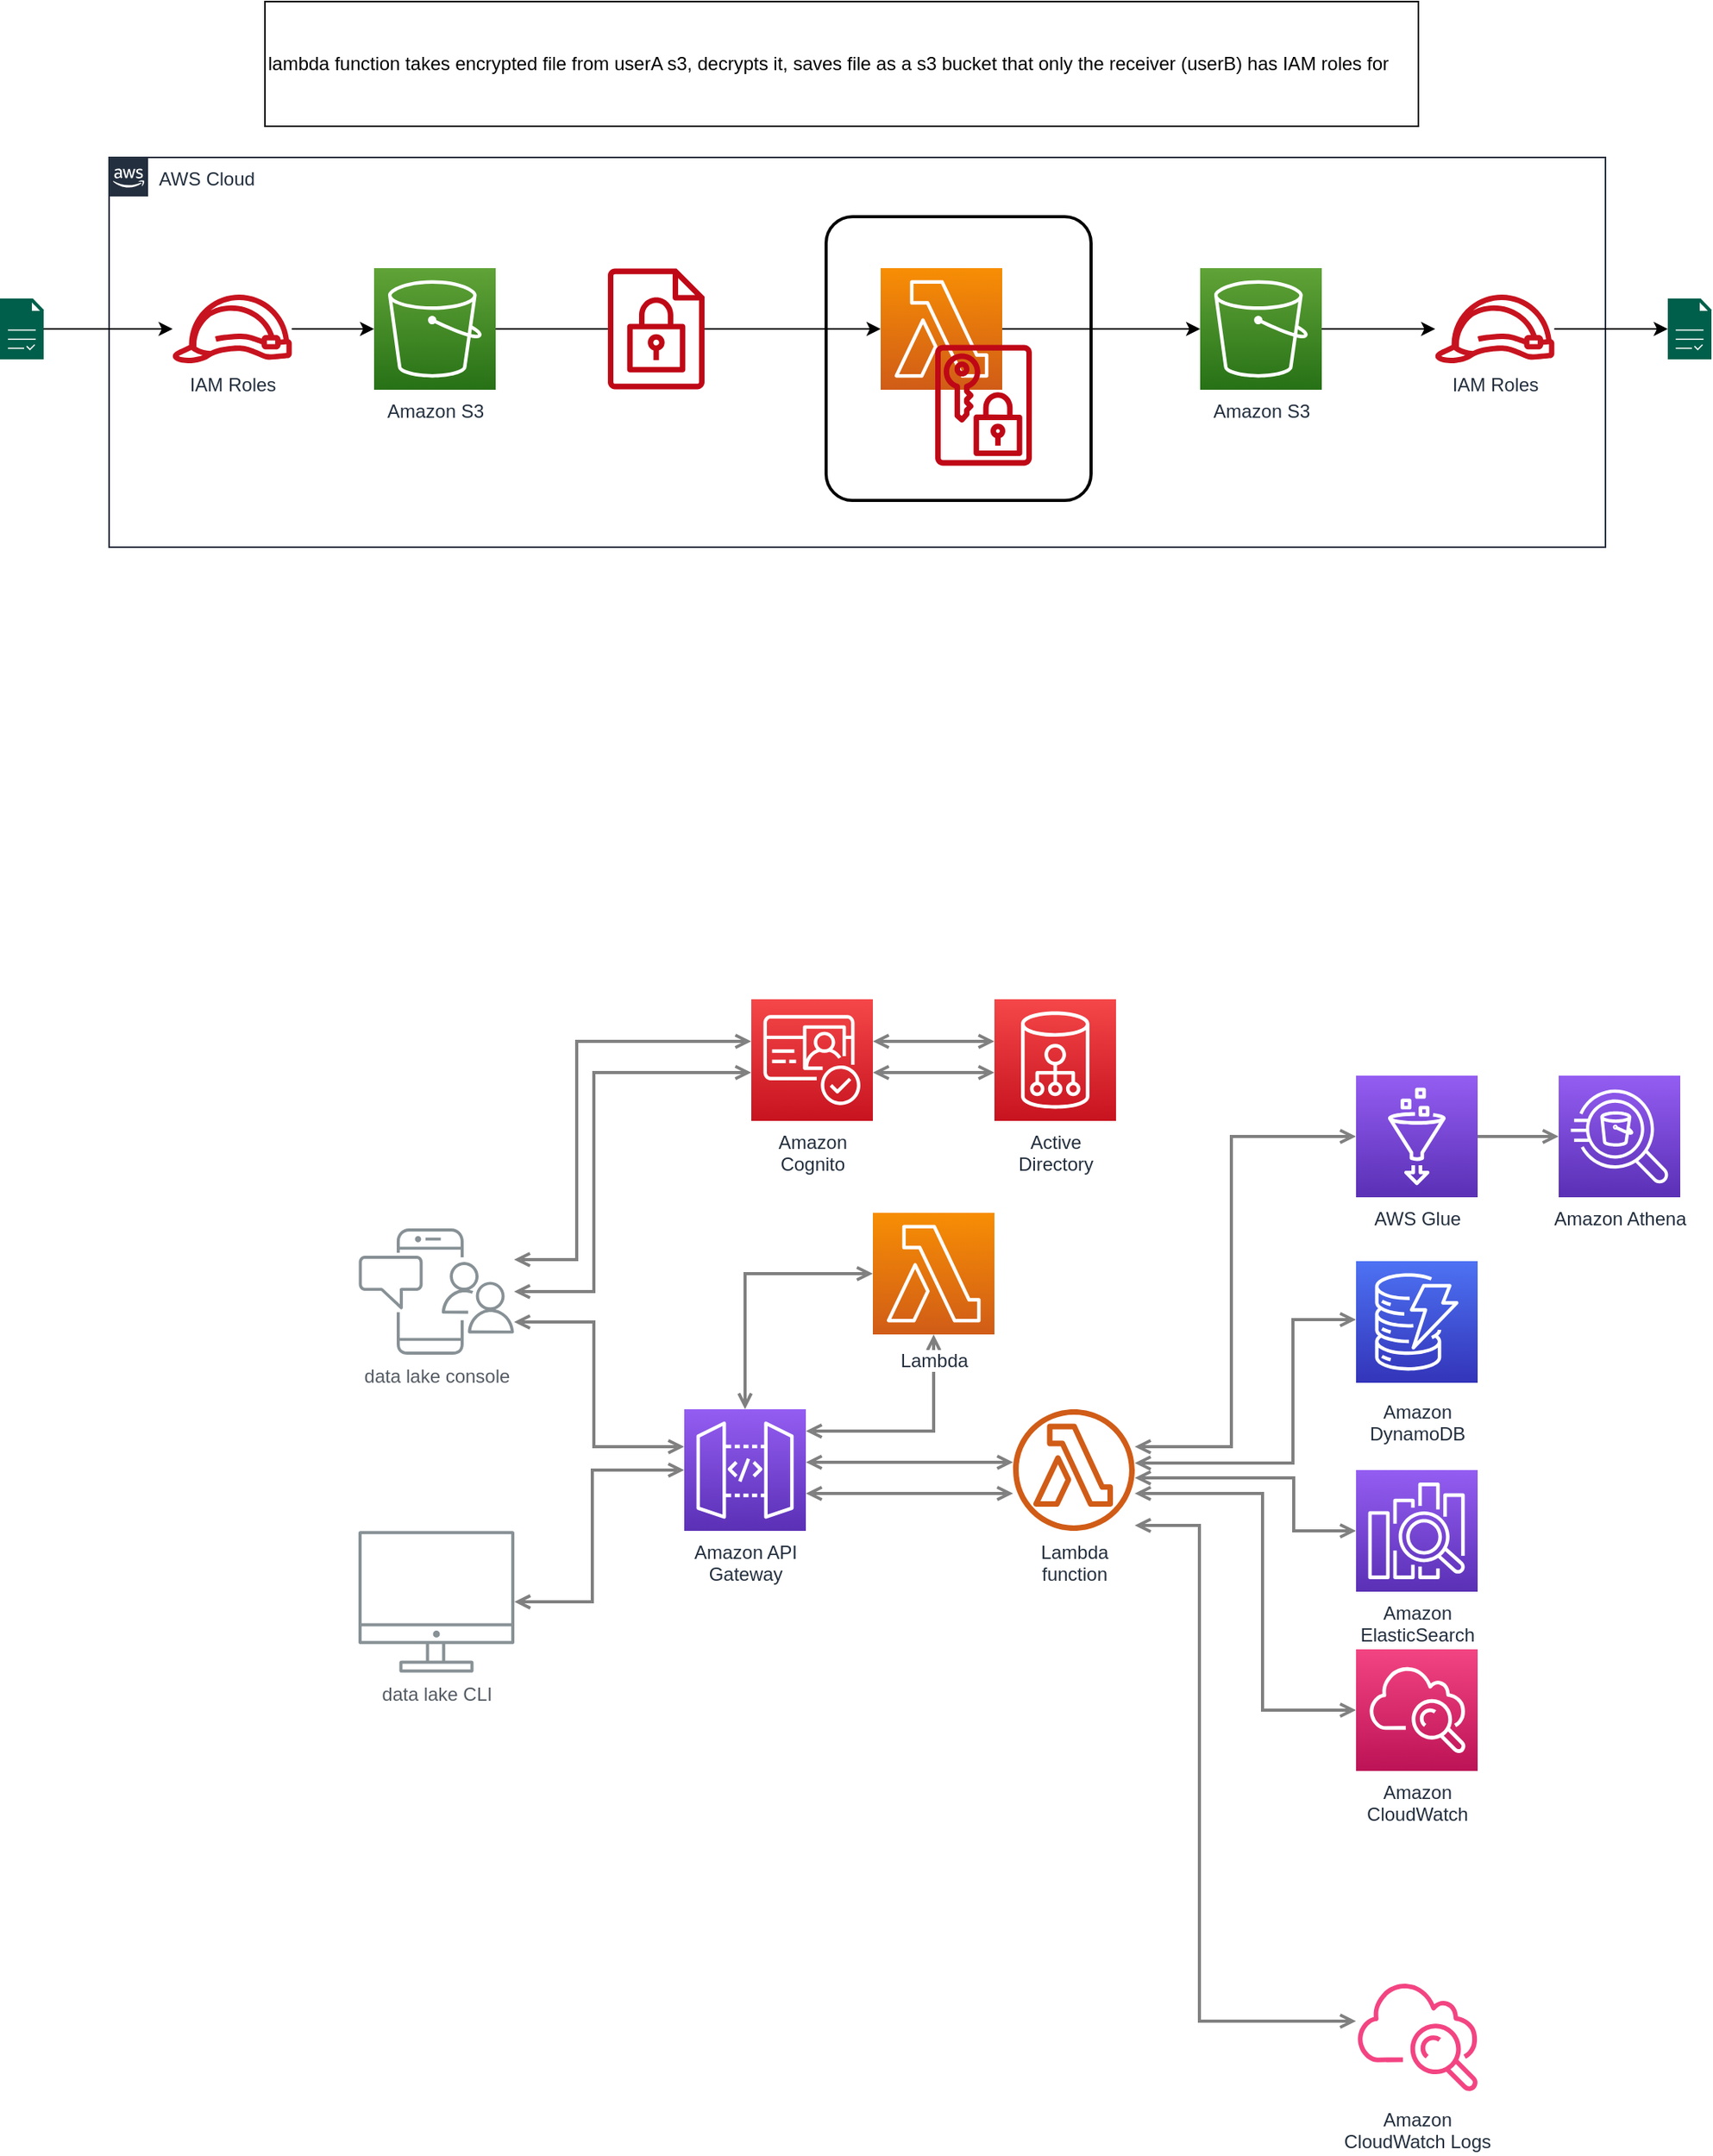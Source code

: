 <mxfile version="18.1.3" type="github">
  <diagram id="Ht1M8jgEwFfnCIfOTk4-" name="Page-1">
    <mxGraphModel dx="1483" dy="836" grid="1" gridSize="10" guides="1" tooltips="1" connect="1" arrows="1" fold="1" page="1" pageScale="1" pageWidth="1169" pageHeight="827" math="0" shadow="0">
      <root>
        <mxCell id="0" />
        <mxCell id="1" parent="0" />
        <mxCell id="gxRaYX6OKgZsaJezbjnv-42" value="AWS Cloud" style="points=[[0,0],[0.25,0],[0.5,0],[0.75,0],[1,0],[1,0.25],[1,0.5],[1,0.75],[1,1],[0.75,1],[0.5,1],[0.25,1],[0,1],[0,0.75],[0,0.5],[0,0.25]];outlineConnect=0;gradientColor=none;html=1;whiteSpace=wrap;fontSize=12;fontStyle=0;container=1;pointerEvents=0;collapsible=0;recursiveResize=0;shape=mxgraph.aws4.group;grIcon=mxgraph.aws4.group_aws_cloud_alt;strokeColor=#232F3E;fillColor=none;verticalAlign=top;align=left;spacingLeft=30;fontColor=#232F3E;dashed=0;" vertex="1" parent="1">
          <mxGeometry x="100" y="120" width="960" height="250" as="geometry" />
        </mxCell>
        <mxCell id="gxRaYX6OKgZsaJezbjnv-102" value="" style="edgeStyle=orthogonalEdgeStyle;rounded=0;orthogonalLoop=1;jettySize=auto;html=1;" edge="1" parent="gxRaYX6OKgZsaJezbjnv-42" source="gxRaYX6OKgZsaJezbjnv-43" target="gxRaYX6OKgZsaJezbjnv-76">
          <mxGeometry relative="1" as="geometry" />
        </mxCell>
        <mxCell id="gxRaYX6OKgZsaJezbjnv-43" value="" style="sketch=0;points=[[0,0,0],[0.25,0,0],[0.5,0,0],[0.75,0,0],[1,0,0],[0,1,0],[0.25,1,0],[0.5,1,0],[0.75,1,0],[1,1,0],[0,0.25,0],[0,0.5,0],[0,0.75,0],[1,0.25,0],[1,0.5,0],[1,0.75,0]];outlineConnect=0;fontColor=#232F3E;gradientColor=#F78E04;gradientDirection=north;fillColor=#D05C17;strokeColor=#ffffff;dashed=0;verticalLabelPosition=bottom;verticalAlign=top;align=center;html=1;fontSize=12;fontStyle=0;aspect=fixed;shape=mxgraph.aws4.resourceIcon;resIcon=mxgraph.aws4.lambda;" vertex="1" parent="gxRaYX6OKgZsaJezbjnv-42">
          <mxGeometry x="495" y="71" width="78" height="78" as="geometry" />
        </mxCell>
        <mxCell id="gxRaYX6OKgZsaJezbjnv-88" value="" style="edgeStyle=orthogonalEdgeStyle;rounded=0;orthogonalLoop=1;jettySize=auto;html=1;" edge="1" parent="gxRaYX6OKgZsaJezbjnv-42" source="gxRaYX6OKgZsaJezbjnv-76" target="gxRaYX6OKgZsaJezbjnv-82">
          <mxGeometry relative="1" as="geometry" />
        </mxCell>
        <mxCell id="gxRaYX6OKgZsaJezbjnv-76" value="Amazon S3" style="outlineConnect=0;fontColor=#232F3E;gradientColor=#60A337;gradientDirection=north;fillColor=#277116;strokeColor=#ffffff;dashed=0;verticalLabelPosition=bottom;verticalAlign=top;align=center;html=1;fontSize=12;fontStyle=0;aspect=fixed;shape=mxgraph.aws4.resourceIcon;resIcon=mxgraph.aws4.s3;labelBackgroundColor=#ffffff;" vertex="1" parent="gxRaYX6OKgZsaJezbjnv-42">
          <mxGeometry x="700.0" y="71" width="78" height="78" as="geometry" />
        </mxCell>
        <mxCell id="gxRaYX6OKgZsaJezbjnv-82" value="IAM Roles" style="outlineConnect=0;fontColor=#232F3E;gradientColor=none;fillColor=#C7131F;strokeColor=none;dashed=0;verticalLabelPosition=bottom;verticalAlign=top;align=center;html=1;fontSize=12;fontStyle=0;aspect=fixed;pointerEvents=1;shape=mxgraph.aws4.role;labelBackgroundColor=#ffffff;" vertex="1" parent="gxRaYX6OKgZsaJezbjnv-42">
          <mxGeometry x="850.0" y="88" width="78" height="44" as="geometry" />
        </mxCell>
        <mxCell id="gxRaYX6OKgZsaJezbjnv-92" value="" style="edgeStyle=orthogonalEdgeStyle;rounded=0;orthogonalLoop=1;jettySize=auto;html=1;" edge="1" parent="gxRaYX6OKgZsaJezbjnv-42" source="gxRaYX6OKgZsaJezbjnv-89" target="gxRaYX6OKgZsaJezbjnv-90">
          <mxGeometry relative="1" as="geometry" />
        </mxCell>
        <mxCell id="gxRaYX6OKgZsaJezbjnv-89" value="IAM Roles" style="outlineConnect=0;fontColor=#232F3E;gradientColor=none;fillColor=#C7131F;strokeColor=none;dashed=0;verticalLabelPosition=bottom;verticalAlign=top;align=center;html=1;fontSize=12;fontStyle=0;aspect=fixed;pointerEvents=1;shape=mxgraph.aws4.role;labelBackgroundColor=#ffffff;" vertex="1" parent="gxRaYX6OKgZsaJezbjnv-42">
          <mxGeometry x="40.0" y="88" width="78" height="44" as="geometry" />
        </mxCell>
        <mxCell id="gxRaYX6OKgZsaJezbjnv-91" value="" style="edgeStyle=orthogonalEdgeStyle;rounded=0;orthogonalLoop=1;jettySize=auto;html=1;startArrow=none;" edge="1" parent="gxRaYX6OKgZsaJezbjnv-42" source="gxRaYX6OKgZsaJezbjnv-93" target="gxRaYX6OKgZsaJezbjnv-43">
          <mxGeometry relative="1" as="geometry" />
        </mxCell>
        <mxCell id="gxRaYX6OKgZsaJezbjnv-90" value="Amazon S3" style="outlineConnect=0;fontColor=#232F3E;gradientColor=#60A337;gradientDirection=north;fillColor=#277116;strokeColor=#ffffff;dashed=0;verticalLabelPosition=bottom;verticalAlign=top;align=center;html=1;fontSize=12;fontStyle=0;aspect=fixed;shape=mxgraph.aws4.resourceIcon;resIcon=mxgraph.aws4.s3;labelBackgroundColor=#ffffff;" vertex="1" parent="gxRaYX6OKgZsaJezbjnv-42">
          <mxGeometry x="170.0" y="71" width="78" height="78" as="geometry" />
        </mxCell>
        <mxCell id="gxRaYX6OKgZsaJezbjnv-93" value="" style="sketch=0;outlineConnect=0;fontColor=#232F3E;gradientColor=none;fillColor=#BF0816;strokeColor=none;dashed=0;verticalLabelPosition=bottom;verticalAlign=top;align=center;html=1;fontSize=12;fontStyle=0;aspect=fixed;pointerEvents=1;shape=mxgraph.aws4.encrypted_data;" vertex="1" parent="gxRaYX6OKgZsaJezbjnv-42">
          <mxGeometry x="320" y="71" width="62" height="78" as="geometry" />
        </mxCell>
        <mxCell id="gxRaYX6OKgZsaJezbjnv-96" value="" style="edgeStyle=orthogonalEdgeStyle;rounded=0;orthogonalLoop=1;jettySize=auto;html=1;endArrow=none;" edge="1" parent="gxRaYX6OKgZsaJezbjnv-42" source="gxRaYX6OKgZsaJezbjnv-90" target="gxRaYX6OKgZsaJezbjnv-93">
          <mxGeometry relative="1" as="geometry">
            <mxPoint x="488" y="230" as="sourcePoint" />
            <mxPoint x="590.0" y="230" as="targetPoint" />
          </mxGeometry>
        </mxCell>
        <mxCell id="gxRaYX6OKgZsaJezbjnv-103" value="" style="rounded=1;arcSize=10;dashed=0;fillColor=none;gradientColor=none;strokeWidth=2;" vertex="1" parent="gxRaYX6OKgZsaJezbjnv-42">
          <mxGeometry x="460" y="38" width="170" height="182" as="geometry" />
        </mxCell>
        <mxCell id="gxRaYX6OKgZsaJezbjnv-97" value="" style="sketch=0;outlineConnect=0;fontColor=#232F3E;gradientColor=none;fillColor=#BF0816;strokeColor=none;dashed=0;verticalLabelPosition=bottom;verticalAlign=top;align=center;html=1;fontSize=12;fontStyle=0;aspect=fixed;pointerEvents=1;shape=mxgraph.aws4.data_encryption_key;" vertex="1" parent="gxRaYX6OKgZsaJezbjnv-42">
          <mxGeometry x="530" y="120" width="62" height="78" as="geometry" />
        </mxCell>
        <mxCell id="gxRaYX6OKgZsaJezbjnv-51" style="edgeStyle=orthogonalEdgeStyle;rounded=0;orthogonalLoop=1;jettySize=auto;html=1;startArrow=open;startFill=0;endArrow=open;endFill=0;strokeWidth=2;strokeColor=#808080;" edge="1" parent="1" source="gxRaYX6OKgZsaJezbjnv-69" target="gxRaYX6OKgZsaJezbjnv-74">
          <mxGeometry relative="1" as="geometry">
            <Array as="points">
              <mxPoint x="410" y="1047" />
              <mxPoint x="410" y="962" />
            </Array>
          </mxGeometry>
        </mxCell>
        <mxCell id="gxRaYX6OKgZsaJezbjnv-52" style="edgeStyle=orthogonalEdgeStyle;rounded=0;orthogonalLoop=1;jettySize=auto;html=1;startArrow=open;startFill=0;endArrow=open;endFill=0;strokeWidth=2;strokeColor=#808080;" edge="1" parent="1" source="gxRaYX6OKgZsaJezbjnv-70" target="gxRaYX6OKgZsaJezbjnv-71">
          <mxGeometry relative="1" as="geometry">
            <Array as="points">
              <mxPoint x="400" y="827" />
              <mxPoint x="400" y="687" />
            </Array>
          </mxGeometry>
        </mxCell>
        <mxCell id="gxRaYX6OKgZsaJezbjnv-53" style="edgeStyle=orthogonalEdgeStyle;rounded=0;orthogonalLoop=1;jettySize=auto;html=1;startArrow=open;startFill=0;endArrow=open;endFill=0;strokeWidth=2;strokeColor=#808080;" edge="1" parent="1" source="gxRaYX6OKgZsaJezbjnv-70" target="gxRaYX6OKgZsaJezbjnv-74">
          <mxGeometry relative="1" as="geometry">
            <Array as="points">
              <mxPoint x="411" y="867" />
              <mxPoint x="411" y="947" />
            </Array>
          </mxGeometry>
        </mxCell>
        <mxCell id="gxRaYX6OKgZsaJezbjnv-54" style="edgeStyle=orthogonalEdgeStyle;rounded=0;orthogonalLoop=1;jettySize=auto;html=1;startArrow=open;startFill=0;endArrow=open;endFill=0;strokeWidth=2;strokeColor=#808080;" edge="1" parent="1" source="gxRaYX6OKgZsaJezbjnv-71" target="gxRaYX6OKgZsaJezbjnv-72">
          <mxGeometry relative="1" as="geometry">
            <Array as="points">
              <mxPoint x="630" y="687" />
              <mxPoint x="630" y="687" />
            </Array>
          </mxGeometry>
        </mxCell>
        <mxCell id="gxRaYX6OKgZsaJezbjnv-55" style="edgeStyle=orthogonalEdgeStyle;rounded=0;orthogonalLoop=1;jettySize=auto;html=1;startArrow=open;startFill=0;endArrow=open;endFill=0;strokeWidth=2;strokeColor=#808080;" edge="1" parent="1" source="gxRaYX6OKgZsaJezbjnv-73" target="gxRaYX6OKgZsaJezbjnv-74">
          <mxGeometry relative="1" as="geometry" />
        </mxCell>
        <mxCell id="gxRaYX6OKgZsaJezbjnv-56" style="edgeStyle=orthogonalEdgeStyle;rounded=0;orthogonalLoop=1;jettySize=auto;html=1;startArrow=open;startFill=0;endArrow=open;endFill=0;strokeWidth=2;strokeColor=#808080;" edge="1" parent="1" source="gxRaYX6OKgZsaJezbjnv-74" target="gxRaYX6OKgZsaJezbjnv-75">
          <mxGeometry relative="1" as="geometry">
            <Array as="points">
              <mxPoint x="610" y="977" />
              <mxPoint x="610" y="977" />
            </Array>
          </mxGeometry>
        </mxCell>
        <mxCell id="gxRaYX6OKgZsaJezbjnv-58" style="edgeStyle=orthogonalEdgeStyle;rounded=0;orthogonalLoop=1;jettySize=auto;html=1;startArrow=open;startFill=0;endArrow=open;endFill=0;strokeWidth=2;strokeColor=#808080;" edge="1" parent="1" source="gxRaYX6OKgZsaJezbjnv-75" target="gxRaYX6OKgZsaJezbjnv-77">
          <mxGeometry relative="1" as="geometry">
            <Array as="points">
              <mxPoint x="820" y="947" />
              <mxPoint x="820" y="748" />
            </Array>
          </mxGeometry>
        </mxCell>
        <mxCell id="gxRaYX6OKgZsaJezbjnv-59" style="edgeStyle=orthogonalEdgeStyle;rounded=0;orthogonalLoop=1;jettySize=auto;html=1;startArrow=open;startFill=0;endArrow=open;endFill=0;strokeWidth=2;strokeColor=#808080;" edge="1" parent="1" source="gxRaYX6OKgZsaJezbjnv-75" target="gxRaYX6OKgZsaJezbjnv-79">
          <mxGeometry relative="1" as="geometry">
            <Array as="points">
              <mxPoint x="859.5" y="957.5" />
              <mxPoint x="859.5" y="865.5" />
            </Array>
          </mxGeometry>
        </mxCell>
        <mxCell id="gxRaYX6OKgZsaJezbjnv-60" style="edgeStyle=orthogonalEdgeStyle;rounded=0;orthogonalLoop=1;jettySize=auto;html=1;startArrow=open;startFill=0;endArrow=open;endFill=0;strokeWidth=2;strokeColor=#808080;" edge="1" parent="1" source="gxRaYX6OKgZsaJezbjnv-75" target="gxRaYX6OKgZsaJezbjnv-80">
          <mxGeometry relative="1" as="geometry">
            <Array as="points">
              <mxPoint x="860" y="967" />
              <mxPoint x="860" y="1001" />
            </Array>
          </mxGeometry>
        </mxCell>
        <mxCell id="gxRaYX6OKgZsaJezbjnv-61" style="edgeStyle=orthogonalEdgeStyle;rounded=0;orthogonalLoop=1;jettySize=auto;html=1;startArrow=open;startFill=0;endArrow=open;endFill=0;strokeWidth=2;strokeColor=#808080;" edge="1" parent="1" source="gxRaYX6OKgZsaJezbjnv-75" target="gxRaYX6OKgZsaJezbjnv-81">
          <mxGeometry relative="1" as="geometry">
            <Array as="points">
              <mxPoint x="840" y="977" />
              <mxPoint x="840" y="1116" />
            </Array>
          </mxGeometry>
        </mxCell>
        <mxCell id="gxRaYX6OKgZsaJezbjnv-63" style="edgeStyle=orthogonalEdgeStyle;rounded=0;orthogonalLoop=1;jettySize=auto;html=1;startArrow=open;startFill=0;endArrow=open;endFill=0;strokeWidth=2;strokeColor=#808080;" edge="1" parent="1" source="gxRaYX6OKgZsaJezbjnv-75" target="gxRaYX6OKgZsaJezbjnv-83">
          <mxGeometry relative="1" as="geometry">
            <Array as="points">
              <mxPoint x="799.5" y="997.5" />
              <mxPoint x="799.5" y="1315.5" />
            </Array>
          </mxGeometry>
        </mxCell>
        <mxCell id="gxRaYX6OKgZsaJezbjnv-64" value="" style="edgeStyle=orthogonalEdgeStyle;rounded=0;orthogonalLoop=1;jettySize=auto;html=1;startArrow=none;startFill=0;endArrow=open;endFill=0;strokeWidth=2;strokeColor=#808080;" edge="1" parent="1" source="gxRaYX6OKgZsaJezbjnv-77" target="gxRaYX6OKgZsaJezbjnv-78">
          <mxGeometry relative="1" as="geometry" />
        </mxCell>
        <mxCell id="gxRaYX6OKgZsaJezbjnv-65" style="edgeStyle=orthogonalEdgeStyle;rounded=0;orthogonalLoop=1;jettySize=auto;html=1;startArrow=open;startFill=0;endArrow=open;endFill=0;strokeWidth=2;strokeColor=#808080;" edge="1" parent="1" source="gxRaYX6OKgZsaJezbjnv-70" target="gxRaYX6OKgZsaJezbjnv-71">
          <mxGeometry relative="1" as="geometry">
            <mxPoint x="369.785" y="847.176" as="sourcePoint" />
            <mxPoint x="522" y="709.529" as="targetPoint" />
            <Array as="points">
              <mxPoint x="411" y="847" />
              <mxPoint x="411" y="707" />
            </Array>
          </mxGeometry>
        </mxCell>
        <mxCell id="gxRaYX6OKgZsaJezbjnv-66" style="edgeStyle=orthogonalEdgeStyle;rounded=0;orthogonalLoop=1;jettySize=auto;html=1;startArrow=open;startFill=0;endArrow=open;endFill=0;strokeWidth=2;strokeColor=#808080;" edge="1" parent="1" source="gxRaYX6OKgZsaJezbjnv-73" target="gxRaYX6OKgZsaJezbjnv-74">
          <mxGeometry relative="1" as="geometry">
            <mxPoint x="600" y="845.724" as="sourcePoint" />
            <mxPoint x="517.966" y="933" as="targetPoint" />
            <Array as="points">
              <mxPoint x="629" y="937" />
            </Array>
          </mxGeometry>
        </mxCell>
        <mxCell id="gxRaYX6OKgZsaJezbjnv-67" style="edgeStyle=orthogonalEdgeStyle;rounded=0;orthogonalLoop=1;jettySize=auto;html=1;startArrow=open;startFill=0;endArrow=open;endFill=0;strokeWidth=2;strokeColor=#808080;" edge="1" parent="1" source="gxRaYX6OKgZsaJezbjnv-74" target="gxRaYX6OKgZsaJezbjnv-75">
          <mxGeometry relative="1" as="geometry">
            <mxPoint x="557" y="972" as="sourcePoint" />
            <mxPoint x="690" y="972" as="targetPoint" />
            <Array as="points">
              <mxPoint x="610" y="957" />
              <mxPoint x="610" y="957" />
            </Array>
          </mxGeometry>
        </mxCell>
        <mxCell id="gxRaYX6OKgZsaJezbjnv-68" style="edgeStyle=orthogonalEdgeStyle;rounded=0;orthogonalLoop=1;jettySize=auto;html=1;startArrow=open;startFill=0;endArrow=open;endFill=0;strokeWidth=2;strokeColor=#808080;" edge="1" parent="1" source="gxRaYX6OKgZsaJezbjnv-71" target="gxRaYX6OKgZsaJezbjnv-72">
          <mxGeometry relative="1" as="geometry">
            <mxPoint x="600" y="697" as="sourcePoint" />
            <mxPoint x="678" y="697" as="targetPoint" />
            <Array as="points">
              <mxPoint x="630" y="707" />
              <mxPoint x="630" y="707" />
            </Array>
          </mxGeometry>
        </mxCell>
        <mxCell id="gxRaYX6OKgZsaJezbjnv-69" value="data lake CLI" style="outlineConnect=0;gradientColor=none;fontColor=#545B64;strokeColor=none;fillColor=#879196;dashed=0;verticalLabelPosition=bottom;verticalAlign=top;align=center;html=1;fontSize=12;fontStyle=0;aspect=fixed;shape=mxgraph.aws4.illustration_desktop;pointerEvents=1;labelBackgroundColor=#ffffff;" vertex="1" parent="1">
          <mxGeometry x="260" y="1001" width="100" height="91" as="geometry" />
        </mxCell>
        <mxCell id="gxRaYX6OKgZsaJezbjnv-70" value="data lake console" style="outlineConnect=0;gradientColor=none;fontColor=#545B64;strokeColor=none;fillColor=#879196;dashed=0;verticalLabelPosition=bottom;verticalAlign=top;align=center;html=1;fontSize=12;fontStyle=0;aspect=fixed;shape=mxgraph.aws4.illustration_notification;pointerEvents=1;labelBackgroundColor=#ffffff;" vertex="1" parent="1">
          <mxGeometry x="260" y="807" width="100" height="81" as="geometry" />
        </mxCell>
        <mxCell id="gxRaYX6OKgZsaJezbjnv-71" value="Amazon &lt;br&gt;Cognito" style="outlineConnect=0;fontColor=#232F3E;gradientColor=#F54749;gradientDirection=north;fillColor=#C7131F;strokeColor=#ffffff;dashed=0;verticalLabelPosition=bottom;verticalAlign=top;align=center;html=1;fontSize=12;fontStyle=0;aspect=fixed;shape=mxgraph.aws4.resourceIcon;resIcon=mxgraph.aws4.cognito;labelBackgroundColor=#ffffff;" vertex="1" parent="1">
          <mxGeometry x="512" y="660" width="78" height="78" as="geometry" />
        </mxCell>
        <mxCell id="gxRaYX6OKgZsaJezbjnv-72" value="Active&lt;br&gt;Directory" style="outlineConnect=0;fontColor=#232F3E;gradientColor=#F54749;gradientDirection=north;fillColor=#C7131F;strokeColor=#ffffff;dashed=0;verticalLabelPosition=bottom;verticalAlign=top;align=center;html=1;fontSize=12;fontStyle=0;aspect=fixed;shape=mxgraph.aws4.resourceIcon;resIcon=mxgraph.aws4.cloud_directory;labelBackgroundColor=#ffffff;" vertex="1" parent="1">
          <mxGeometry x="668" y="660" width="78" height="78" as="geometry" />
        </mxCell>
        <mxCell id="gxRaYX6OKgZsaJezbjnv-73" value="Lambda" style="outlineConnect=0;fontColor=#232F3E;gradientColor=#F78E04;gradientDirection=north;fillColor=#D05C17;strokeColor=#ffffff;dashed=0;verticalLabelPosition=bottom;verticalAlign=top;align=center;html=1;fontSize=12;fontStyle=0;aspect=fixed;shape=mxgraph.aws4.resourceIcon;resIcon=mxgraph.aws4.lambda;labelBackgroundColor=#ffffff;spacingTop=3;" vertex="1" parent="1">
          <mxGeometry x="590" y="797" width="78" height="78" as="geometry" />
        </mxCell>
        <mxCell id="gxRaYX6OKgZsaJezbjnv-74" value="Amazon API&lt;br&gt;Gateway&lt;br&gt;" style="outlineConnect=0;fontColor=#232F3E;gradientColor=#945DF2;gradientDirection=north;fillColor=#5A30B5;strokeColor=#ffffff;dashed=0;verticalLabelPosition=bottom;verticalAlign=top;align=center;html=1;fontSize=12;fontStyle=0;aspect=fixed;shape=mxgraph.aws4.resourceIcon;resIcon=mxgraph.aws4.api_gateway;labelBackgroundColor=#ffffff;" vertex="1" parent="1">
          <mxGeometry x="469" y="923" width="78" height="78" as="geometry" />
        </mxCell>
        <mxCell id="gxRaYX6OKgZsaJezbjnv-75" value="Lambda&lt;br&gt;function" style="outlineConnect=0;fontColor=#232F3E;gradientColor=none;fillColor=#D05C17;strokeColor=none;dashed=0;verticalLabelPosition=bottom;verticalAlign=top;align=center;html=1;fontSize=12;fontStyle=0;aspect=fixed;pointerEvents=1;shape=mxgraph.aws4.lambda_function;labelBackgroundColor=#ffffff;" vertex="1" parent="1">
          <mxGeometry x="680" y="923" width="78" height="78" as="geometry" />
        </mxCell>
        <mxCell id="gxRaYX6OKgZsaJezbjnv-77" value="AWS Glue" style="outlineConnect=0;fontColor=#232F3E;gradientColor=#945DF2;gradientDirection=north;fillColor=#5A30B5;strokeColor=#ffffff;dashed=0;verticalLabelPosition=bottom;verticalAlign=top;align=center;html=1;fontSize=12;fontStyle=0;aspect=fixed;shape=mxgraph.aws4.resourceIcon;resIcon=mxgraph.aws4.glue;labelBackgroundColor=#ffffff;" vertex="1" parent="1">
          <mxGeometry x="900.0" y="709" width="78" height="78" as="geometry" />
        </mxCell>
        <mxCell id="gxRaYX6OKgZsaJezbjnv-78" value="Amazon Athena" style="outlineConnect=0;fontColor=#232F3E;gradientColor=#945DF2;gradientDirection=north;fillColor=#5A30B5;strokeColor=#ffffff;dashed=0;verticalLabelPosition=bottom;verticalAlign=top;align=center;html=1;fontSize=12;fontStyle=0;aspect=fixed;shape=mxgraph.aws4.resourceIcon;resIcon=mxgraph.aws4.athena;labelBackgroundColor=#ffffff;" vertex="1" parent="1">
          <mxGeometry x="1030" y="709" width="78" height="78" as="geometry" />
        </mxCell>
        <mxCell id="gxRaYX6OKgZsaJezbjnv-79" value="Amazon&lt;br&gt;DynamoDB&lt;br&gt;" style="outlineConnect=0;fontColor=#232F3E;gradientColor=#4D72F3;gradientDirection=north;fillColor=#3334B9;strokeColor=#ffffff;dashed=0;verticalLabelPosition=bottom;verticalAlign=top;align=center;html=1;fontSize=12;fontStyle=0;aspect=fixed;shape=mxgraph.aws4.resourceIcon;resIcon=mxgraph.aws4.dynamodb;labelBackgroundColor=#ffffff;spacingTop=5;" vertex="1" parent="1">
          <mxGeometry x="900.0" y="828" width="78" height="78" as="geometry" />
        </mxCell>
        <mxCell id="gxRaYX6OKgZsaJezbjnv-80" value="Amazon&lt;br&gt;ElasticSearch&lt;br&gt;Service&lt;br&gt;" style="outlineConnect=0;fontColor=#232F3E;gradientColor=#945DF2;gradientDirection=north;fillColor=#5A30B5;strokeColor=#ffffff;dashed=0;verticalLabelPosition=bottom;verticalAlign=top;align=center;html=1;fontSize=12;fontStyle=0;aspect=fixed;shape=mxgraph.aws4.resourceIcon;resIcon=mxgraph.aws4.elasticsearch_service;labelBackgroundColor=#ffffff;" vertex="1" parent="1">
          <mxGeometry x="900.0" y="962" width="78" height="78" as="geometry" />
        </mxCell>
        <mxCell id="gxRaYX6OKgZsaJezbjnv-81" value="Amazon&lt;br&gt;CloudWatch&lt;br&gt;" style="outlineConnect=0;fontColor=#232F3E;gradientColor=#F34482;gradientDirection=north;fillColor=#BC1356;strokeColor=#ffffff;dashed=0;verticalLabelPosition=bottom;verticalAlign=top;align=center;html=1;fontSize=12;fontStyle=0;aspect=fixed;shape=mxgraph.aws4.resourceIcon;resIcon=mxgraph.aws4.cloudwatch;labelBackgroundColor=#ffffff;" vertex="1" parent="1">
          <mxGeometry x="900.0" y="1077" width="78" height="78" as="geometry" />
        </mxCell>
        <mxCell id="gxRaYX6OKgZsaJezbjnv-83" value="Amazon&lt;br&gt;CloudWatch Logs&lt;br&gt;" style="outlineConnect=0;fontColor=#232F3E;gradientColor=none;gradientDirection=north;fillColor=#F34482;strokeColor=none;dashed=0;verticalLabelPosition=bottom;verticalAlign=top;align=center;html=1;fontSize=12;fontStyle=0;aspect=fixed;shape=mxgraph.aws4.cloudwatch;labelBackgroundColor=#ffffff;" vertex="1" parent="1">
          <mxGeometry x="900.0" y="1287" width="78" height="78" as="geometry" />
        </mxCell>
        <mxCell id="gxRaYX6OKgZsaJezbjnv-87" value="lambda function takes encrypted file from userA s3, decrypts it, saves file as a s3 bucket that only the receiver (userB) has IAM roles for&amp;nbsp;" style="rounded=0;whiteSpace=wrap;html=1;align=left;" vertex="1" parent="1">
          <mxGeometry x="200" y="20" width="740" height="80" as="geometry" />
        </mxCell>
        <mxCell id="gxRaYX6OKgZsaJezbjnv-100" value="" style="edgeStyle=orthogonalEdgeStyle;rounded=0;orthogonalLoop=1;jettySize=auto;html=1;" edge="1" parent="1" source="gxRaYX6OKgZsaJezbjnv-98" target="gxRaYX6OKgZsaJezbjnv-89">
          <mxGeometry relative="1" as="geometry" />
        </mxCell>
        <mxCell id="gxRaYX6OKgZsaJezbjnv-98" value="" style="sketch=0;pointerEvents=1;shadow=0;dashed=0;html=1;strokeColor=none;fillColor=#005F4B;labelPosition=center;verticalLabelPosition=bottom;verticalAlign=top;align=center;outlineConnect=0;shape=mxgraph.veeam2.report;" vertex="1" parent="1">
          <mxGeometry x="30" y="210.5" width="28.0" height="39" as="geometry" />
        </mxCell>
        <mxCell id="gxRaYX6OKgZsaJezbjnv-99" value="" style="sketch=0;pointerEvents=1;shadow=0;dashed=0;html=1;strokeColor=none;fillColor=#005F4B;labelPosition=center;verticalLabelPosition=bottom;verticalAlign=top;align=center;outlineConnect=0;shape=mxgraph.veeam2.report;" vertex="1" parent="1">
          <mxGeometry x="1100" y="210.5" width="28.0" height="39" as="geometry" />
        </mxCell>
        <mxCell id="gxRaYX6OKgZsaJezbjnv-101" value="" style="edgeStyle=orthogonalEdgeStyle;rounded=0;orthogonalLoop=1;jettySize=auto;html=1;" edge="1" parent="1" source="gxRaYX6OKgZsaJezbjnv-82" target="gxRaYX6OKgZsaJezbjnv-99">
          <mxGeometry relative="1" as="geometry" />
        </mxCell>
      </root>
    </mxGraphModel>
  </diagram>
</mxfile>
